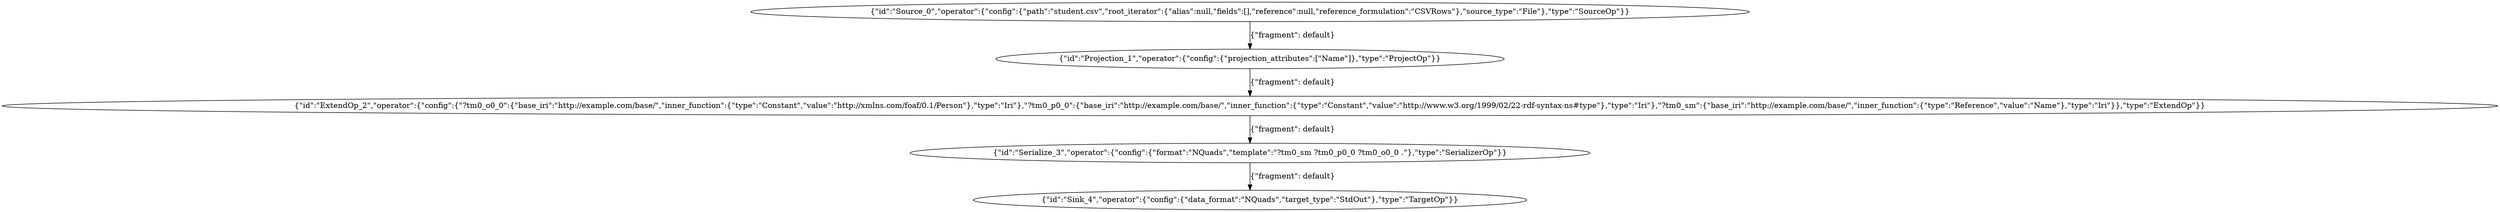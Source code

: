 digraph {
    0 [ label = "{\"id\":\"Source_0\",\"operator\":{\"config\":{\"path\":\"student.csv\",\"root_iterator\":{\"alias\":null,\"fields\":[],\"reference\":null,\"reference_formulation\":\"CSVRows\"},\"source_type\":\"File\"},\"type\":\"SourceOp\"}}" ]
    1 [ label = "{\"id\":\"Projection_1\",\"operator\":{\"config\":{\"projection_attributes\":[\"Name\"]},\"type\":\"ProjectOp\"}}" ]
    2 [ label = "{\"id\":\"ExtendOp_2\",\"operator\":{\"config\":{\"?tm0_o0_0\":{\"base_iri\":\"http://example.com/base/\",\"inner_function\":{\"type\":\"Constant\",\"value\":\"http://xmlns.com/foaf/0.1/Person\"},\"type\":\"Iri\"},\"?tm0_p0_0\":{\"base_iri\":\"http://example.com/base/\",\"inner_function\":{\"type\":\"Constant\",\"value\":\"http://www.w3.org/1999/02/22-rdf-syntax-ns#type\"},\"type\":\"Iri\"},\"?tm0_sm\":{\"base_iri\":\"http://example.com/base/\",\"inner_function\":{\"type\":\"Reference\",\"value\":\"Name\"},\"type\":\"Iri\"}},\"type\":\"ExtendOp\"}}" ]
    3 [ label = "{\"id\":\"Serialize_3\",\"operator\":{\"config\":{\"format\":\"NQuads\",\"template\":\"?tm0_sm ?tm0_p0_0 ?tm0_o0_0 .\"},\"type\":\"SerializerOp\"}}" ]
    4 [ label = "{\"id\":\"Sink_4\",\"operator\":{\"config\":{\"data_format\":\"NQuads\",\"target_type\":\"StdOut\"},\"type\":\"TargetOp\"}}" ]
    0 -> 1 [ label = "{\"fragment\": default}" ]
    1 -> 2 [ label = "{\"fragment\": default}" ]
    2 -> 3 [ label = "{\"fragment\": default}" ]
    3 -> 4 [ label = "{\"fragment\": default}" ]
}
